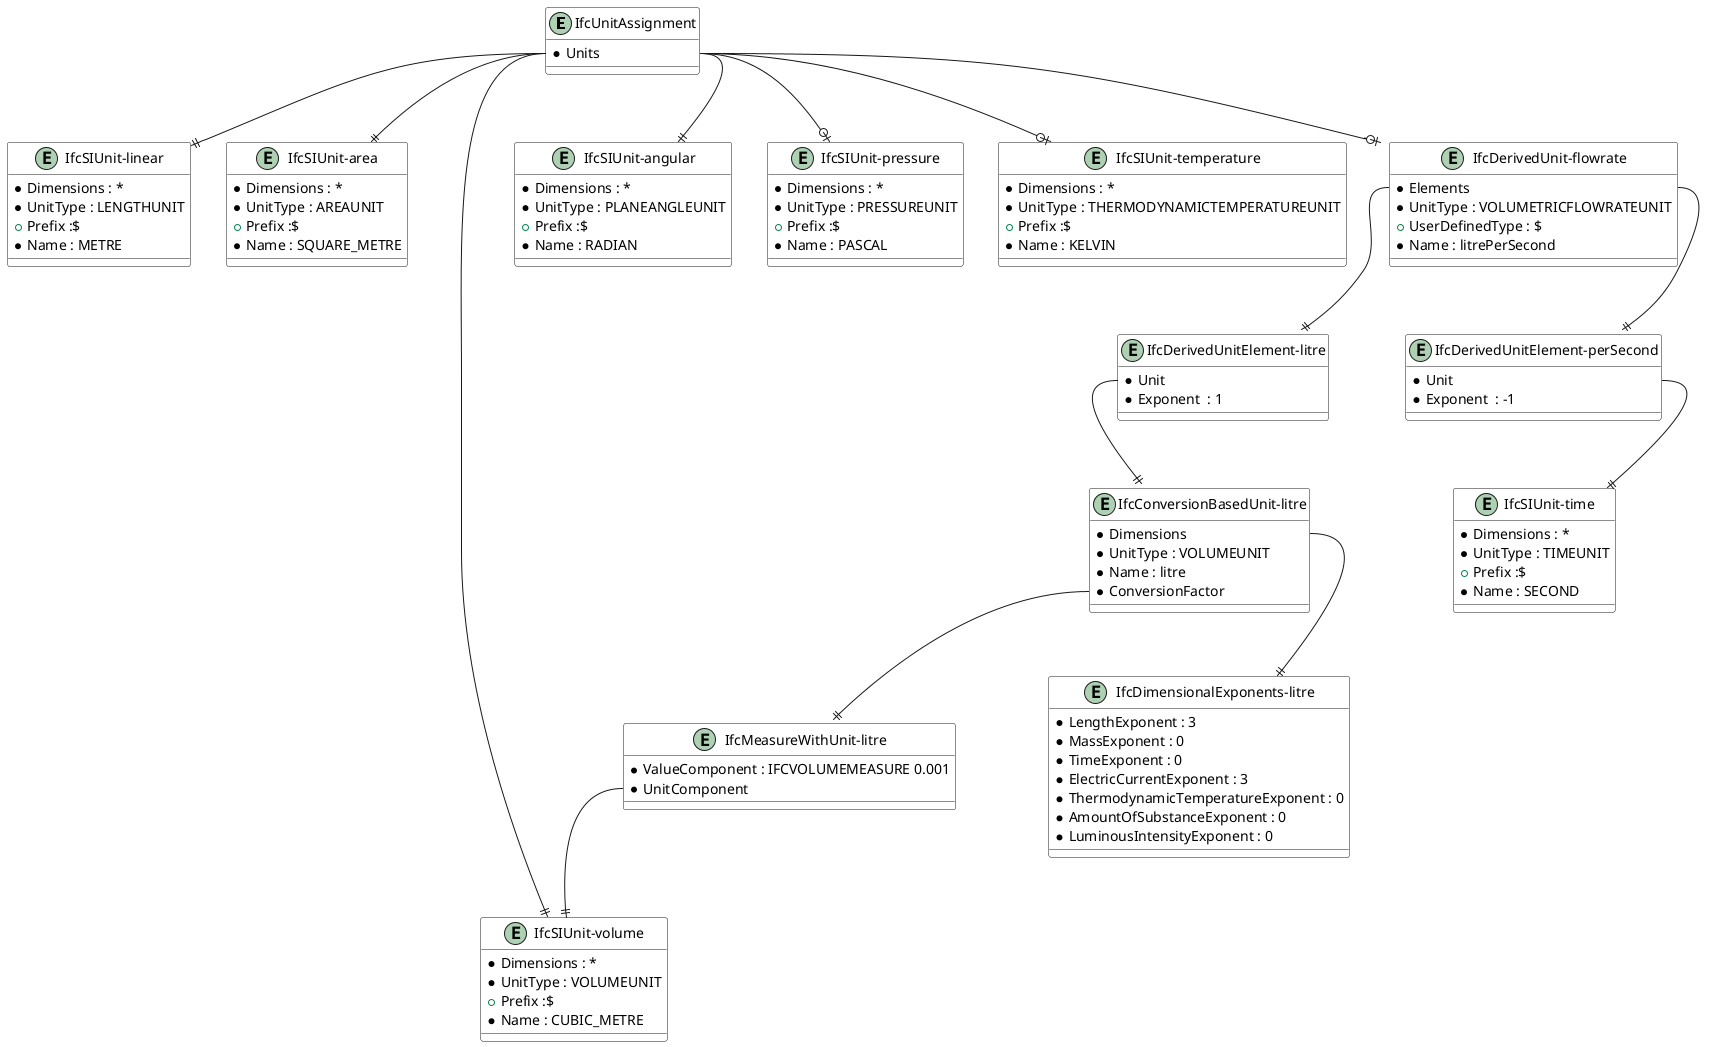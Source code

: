 @startuml 


entity IfcUnitAssignment #white
{
  *Units
}


entity "IfcSIUnit-linear" #white
{
  *Dimensions : *
  *UnitType : LENGTHUNIT
  +Prefix :$
  *Name : METRE
}

entity "IfcSIUnit-area" #white
{
  *Dimensions : *
  *UnitType : AREAUNIT
  +Prefix :$
  *Name : SQUARE_METRE
}

entity "IfcSIUnit-volume" #white
{
  *Dimensions : *
  *UnitType : VOLUMEUNIT
  +Prefix :$
  *Name : CUBIC_METRE
}

entity "IfcSIUnit-angular" #white
{
  *Dimensions : *
  *UnitType : PLANEANGLEUNIT
  +Prefix :$
  *Name : RADIAN
}

entity "IfcSIUnit-pressure" #white
{
  *Dimensions : *
  *UnitType : PRESSUREUNIT
  +Prefix :$
  *Name : PASCAL
}

entity "IfcSIUnit-temperature" #white
{
  *Dimensions : *
  *UnitType : THERMODYNAMICTEMPERATUREUNIT
  +Prefix :$
  *Name : KELVIN
}
  
entity "IfcSIUnit-time" #white
{
  *Dimensions : *
  *UnitType : TIMEUNIT
  +Prefix :$
  *Name : SECOND
} 
  

entity "IfcDerivedUnit-flowrate" #white
{
  *Elements
  *UnitType : VOLUMETRICFLOWRATEUNIT
  +UserDefinedType : $
  *Name : litrePerSecond
} 
   
entity "IfcDerivedUnitElement-litre" #white
{
  *Unit 
  *Exponent  : 1
} 

entity "IfcDerivedUnitElement-perSecond" #white
{
  *Unit 
  *Exponent  : -1
}

entity "IfcConversionBasedUnit-litre" #white
{
  *Dimensions
  *UnitType : VOLUMEUNIT
  *Name : litre
  *ConversionFactor
} 

entity "IfcMeasureWithUnit-litre" #white
{
  *ValueComponent : IFCVOLUMEMEASURE 0.001
  *UnitComponent
} 

entity "IfcDimensionalExponents-litre" #white
{
  *LengthExponent : 3
  *MassExponent : 0
  *TimeExponent : 0
  *ElectricCurrentExponent : 3
  *ThermodynamicTemperatureExponent : 0
  *AmountOfSubstanceExponent : 0
  *LuminousIntensityExponent : 0
} 


IfcUnitAssignment::Units--||"IfcSIUnit-linear"
IfcUnitAssignment::Units--||"IfcSIUnit-area"
IfcUnitAssignment::Units--||"IfcSIUnit-volume"
IfcUnitAssignment::Units--||"IfcSIUnit-angular"
IfcUnitAssignment::Units--o|"IfcSIUnit-pressure"
IfcUnitAssignment::Units--o|"IfcSIUnit-temperature"
IfcUnitAssignment::Units--o|"IfcDerivedUnit-flowrate"

"IfcDerivedUnit-flowrate::Elements"--||"IfcDerivedUnitElement-perSecond"
"IfcDerivedUnitElement-perSecond::Unit"--||"IfcSIUnit-time"
"IfcDerivedUnit-flowrate::Elements"--||"IfcDerivedUnitElement-litre"
"IfcDerivedUnitElement-litre::Unit"--||"IfcConversionBasedUnit-litre"
"IfcConversionBasedUnit-litre::Dimensions"--||"IfcDimensionalExponents-litre"
"IfcConversionBasedUnit-litre::ConversionFactor"--||"IfcMeasureWithUnit-litre"
"IfcMeasureWithUnit-litre::UnitComponent"--||"IfcSIUnit-volume"


@enduml

